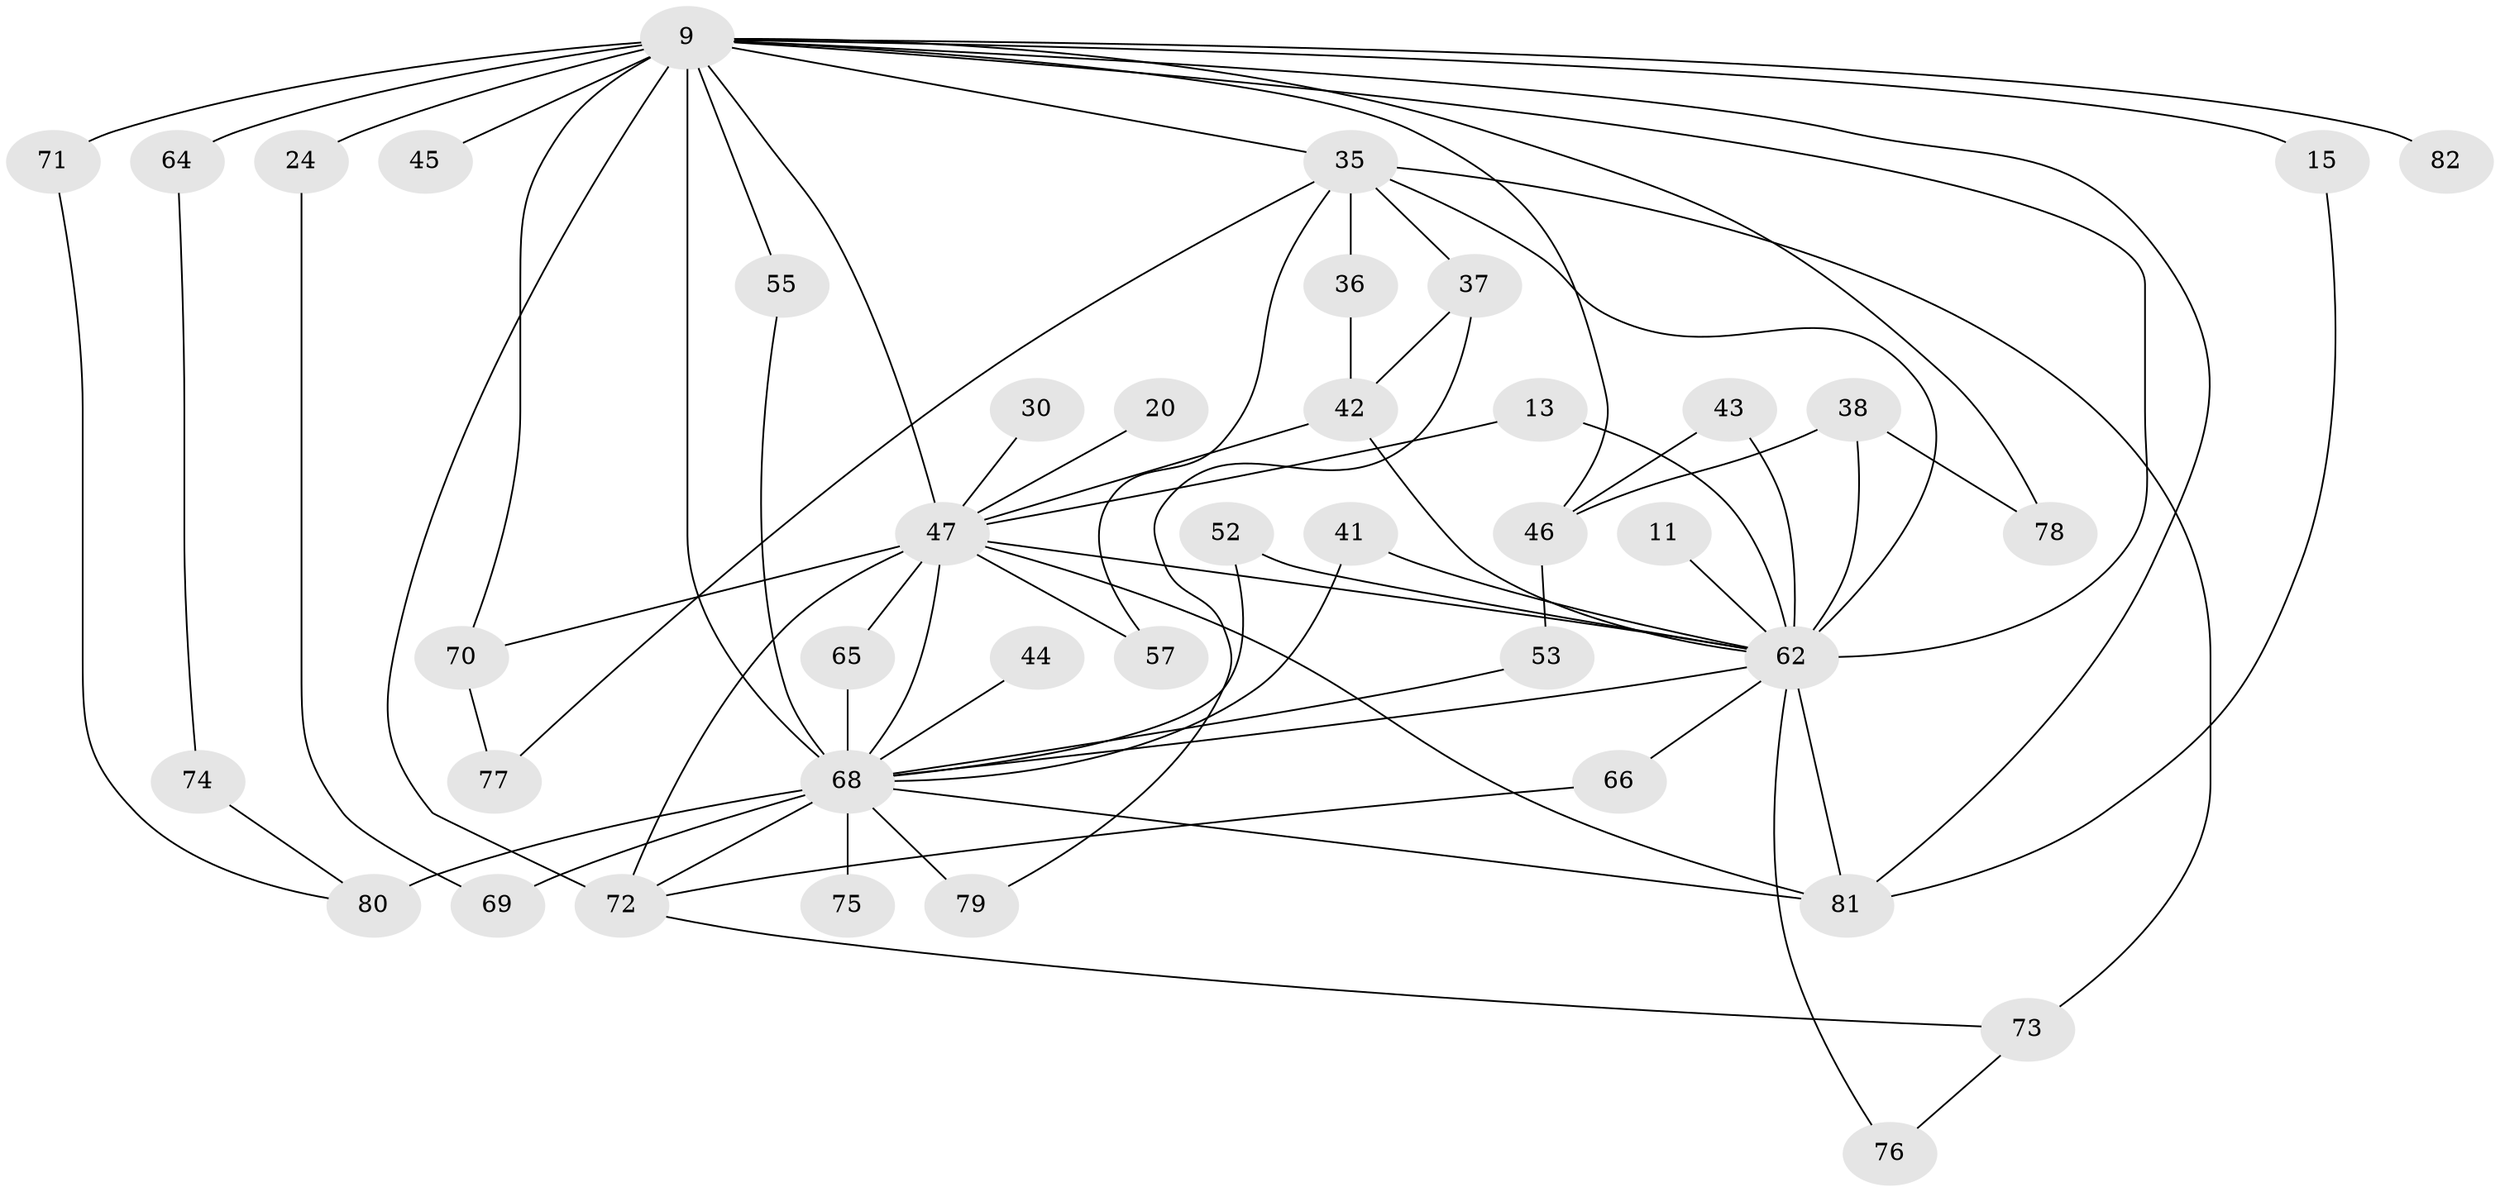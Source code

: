 // original degree distribution, {18: 0.012195121951219513, 12: 0.012195121951219513, 15: 0.012195121951219513, 26: 0.012195121951219513, 13: 0.012195121951219513, 17: 0.036585365853658534, 23: 0.012195121951219513, 21: 0.012195121951219513, 2: 0.524390243902439, 3: 0.15853658536585366, 5: 0.04878048780487805, 6: 0.036585365853658534, 4: 0.10975609756097561}
// Generated by graph-tools (version 1.1) at 2025/45/03/09/25 04:45:22]
// undirected, 41 vertices, 72 edges
graph export_dot {
graph [start="1"]
  node [color=gray90,style=filled];
  9 [super="+8+1"];
  11;
  13;
  15;
  20;
  24;
  30;
  35 [super="+25"];
  36;
  37;
  38 [super="+26"];
  41;
  42 [super="+29"];
  43;
  44;
  45;
  46 [super="+16"];
  47 [super="+12+7"];
  52;
  53;
  55;
  57;
  62 [super="+22+27+4+31+33+58"];
  64 [super="+34"];
  65 [super="+59"];
  66;
  68 [super="+67+56+10+5"];
  69;
  70 [super="+32"];
  71 [super="+50"];
  72 [super="+17+49+63+48"];
  73 [super="+61"];
  74;
  75;
  76;
  77;
  78;
  79 [super="+39"];
  80 [super="+54+51"];
  81 [super="+14+19+18+60"];
  82;
  9 -- 15 [weight=2];
  9 -- 24 [weight=2];
  9 -- 45 [weight=2];
  9 -- 46 [weight=2];
  9 -- 55;
  9 -- 82 [weight=2];
  9 -- 64 [weight=3];
  9 -- 72 [weight=4];
  9 -- 35 [weight=2];
  9 -- 70;
  9 -- 68 [weight=14];
  9 -- 71 [weight=3];
  9 -- 78;
  9 -- 81;
  9 -- 47 [weight=7];
  9 -- 62 [weight=8];
  11 -- 62;
  13 -- 47;
  13 -- 62;
  15 -- 81;
  20 -- 47 [weight=2];
  24 -- 69;
  30 -- 47 [weight=2];
  35 -- 36;
  35 -- 37;
  35 -- 57;
  35 -- 73 [weight=2];
  35 -- 77;
  35 -- 62;
  36 -- 42;
  37 -- 79;
  37 -- 42;
  38 -- 78;
  38 -- 46;
  38 -- 62 [weight=2];
  41 -- 68;
  41 -- 62;
  42 -- 47 [weight=2];
  42 -- 62;
  43 -- 46;
  43 -- 62;
  44 -- 68 [weight=2];
  46 -- 53;
  47 -- 70 [weight=2];
  47 -- 57;
  47 -- 68 [weight=10];
  47 -- 65;
  47 -- 62 [weight=2];
  47 -- 81;
  47 -- 72 [weight=2];
  52 -- 68;
  52 -- 62;
  53 -- 68;
  55 -- 68;
  62 -- 68 [weight=5];
  62 -- 66;
  62 -- 76;
  62 -- 81 [weight=2];
  64 -- 74;
  65 -- 68 [weight=3];
  66 -- 72;
  68 -- 75 [weight=2];
  68 -- 69;
  68 -- 79 [weight=2];
  68 -- 80 [weight=3];
  68 -- 72;
  68 -- 81;
  70 -- 77;
  71 -- 80;
  72 -- 73;
  73 -- 76;
  74 -- 80;
}
